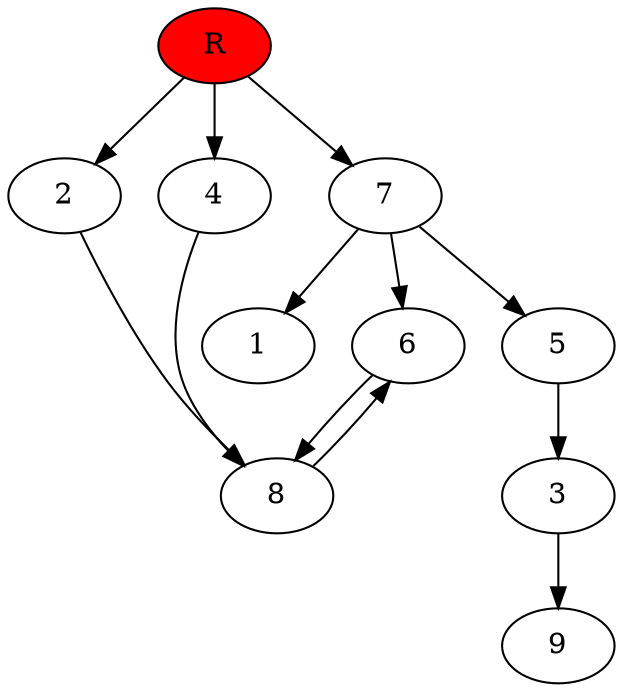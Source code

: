 digraph prb27360 {
	1
	2
	3
	4
	5
	6
	7
	8
	R [fillcolor="#ff0000" style=filled]
	2 -> 8
	3 -> 9
	4 -> 8
	5 -> 3
	6 -> 8
	7 -> 1
	7 -> 5
	7 -> 6
	8 -> 6
	R -> 2
	R -> 4
	R -> 7
}
